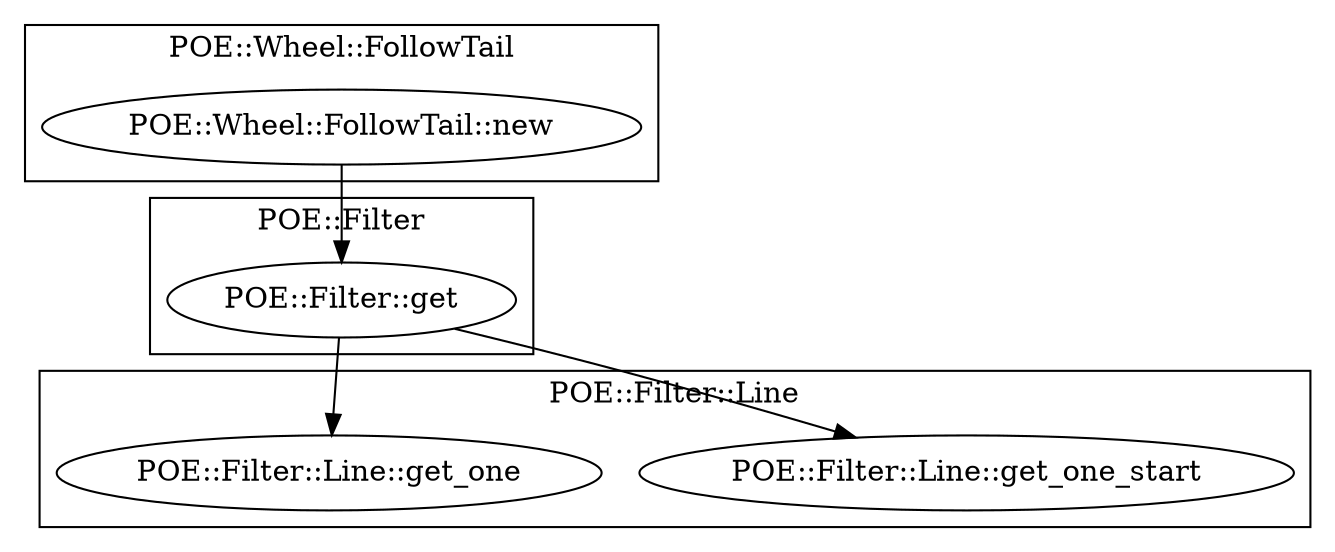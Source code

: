 digraph {
graph [overlap=false]
subgraph cluster_POE_Wheel_FollowTail {
	label="POE::Wheel::FollowTail";
	"POE::Wheel::FollowTail::new";
}
subgraph cluster_POE_Filter {
	label="POE::Filter";
	"POE::Filter::get";
}
subgraph cluster_POE_Filter_Line {
	label="POE::Filter::Line";
	"POE::Filter::Line::get_one_start";
	"POE::Filter::Line::get_one";
}
"POE::Filter::get" -> "POE::Filter::Line::get_one_start";
"POE::Wheel::FollowTail::new" -> "POE::Filter::get";
"POE::Filter::get" -> "POE::Filter::Line::get_one";
}
